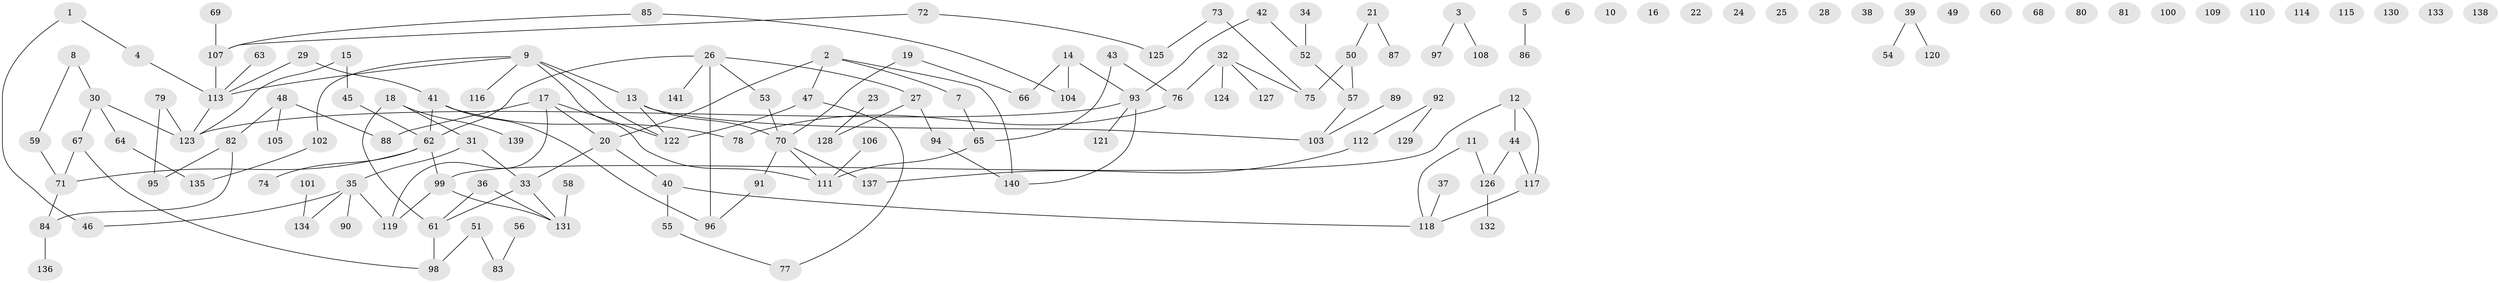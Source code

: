 // Generated by graph-tools (version 1.1) at 2025/00/03/09/25 03:00:52]
// undirected, 141 vertices, 148 edges
graph export_dot {
graph [start="1"]
  node [color=gray90,style=filled];
  1;
  2;
  3;
  4;
  5;
  6;
  7;
  8;
  9;
  10;
  11;
  12;
  13;
  14;
  15;
  16;
  17;
  18;
  19;
  20;
  21;
  22;
  23;
  24;
  25;
  26;
  27;
  28;
  29;
  30;
  31;
  32;
  33;
  34;
  35;
  36;
  37;
  38;
  39;
  40;
  41;
  42;
  43;
  44;
  45;
  46;
  47;
  48;
  49;
  50;
  51;
  52;
  53;
  54;
  55;
  56;
  57;
  58;
  59;
  60;
  61;
  62;
  63;
  64;
  65;
  66;
  67;
  68;
  69;
  70;
  71;
  72;
  73;
  74;
  75;
  76;
  77;
  78;
  79;
  80;
  81;
  82;
  83;
  84;
  85;
  86;
  87;
  88;
  89;
  90;
  91;
  92;
  93;
  94;
  95;
  96;
  97;
  98;
  99;
  100;
  101;
  102;
  103;
  104;
  105;
  106;
  107;
  108;
  109;
  110;
  111;
  112;
  113;
  114;
  115;
  116;
  117;
  118;
  119;
  120;
  121;
  122;
  123;
  124;
  125;
  126;
  127;
  128;
  129;
  130;
  131;
  132;
  133;
  134;
  135;
  136;
  137;
  138;
  139;
  140;
  141;
  1 -- 4;
  1 -- 46;
  2 -- 7;
  2 -- 20;
  2 -- 47;
  2 -- 140;
  3 -- 97;
  3 -- 108;
  4 -- 113;
  5 -- 86;
  7 -- 65;
  8 -- 30;
  8 -- 59;
  9 -- 13;
  9 -- 102;
  9 -- 111;
  9 -- 113;
  9 -- 116;
  9 -- 122;
  11 -- 118;
  11 -- 126;
  12 -- 44;
  12 -- 99;
  12 -- 117;
  13 -- 70;
  13 -- 103;
  13 -- 122;
  14 -- 66;
  14 -- 93;
  14 -- 104;
  15 -- 45;
  15 -- 123;
  17 -- 20;
  17 -- 88;
  17 -- 119;
  17 -- 122;
  18 -- 31;
  18 -- 61;
  18 -- 139;
  19 -- 66;
  19 -- 70;
  20 -- 33;
  20 -- 40;
  21 -- 50;
  21 -- 87;
  23 -- 128;
  26 -- 27;
  26 -- 53;
  26 -- 62;
  26 -- 96;
  26 -- 141;
  27 -- 94;
  27 -- 128;
  29 -- 41;
  29 -- 113;
  30 -- 64;
  30 -- 67;
  30 -- 123;
  31 -- 33;
  31 -- 35;
  32 -- 75;
  32 -- 76;
  32 -- 124;
  32 -- 127;
  33 -- 61;
  33 -- 131;
  34 -- 52;
  35 -- 46;
  35 -- 90;
  35 -- 119;
  35 -- 134;
  36 -- 61;
  36 -- 131;
  37 -- 118;
  39 -- 54;
  39 -- 120;
  40 -- 55;
  40 -- 118;
  41 -- 62;
  41 -- 78;
  41 -- 96;
  42 -- 52;
  42 -- 93;
  43 -- 65;
  43 -- 76;
  44 -- 117;
  44 -- 126;
  45 -- 62;
  47 -- 77;
  47 -- 122;
  48 -- 82;
  48 -- 88;
  48 -- 105;
  50 -- 57;
  50 -- 75;
  51 -- 83;
  51 -- 98;
  52 -- 57;
  53 -- 70;
  55 -- 77;
  56 -- 83;
  57 -- 103;
  58 -- 131;
  59 -- 71;
  61 -- 98;
  62 -- 71;
  62 -- 74;
  62 -- 99;
  63 -- 113;
  64 -- 135;
  65 -- 111;
  67 -- 71;
  67 -- 98;
  69 -- 107;
  70 -- 91;
  70 -- 111;
  70 -- 137;
  71 -- 84;
  72 -- 107;
  72 -- 125;
  73 -- 75;
  73 -- 125;
  76 -- 78;
  79 -- 95;
  79 -- 123;
  82 -- 84;
  82 -- 95;
  84 -- 136;
  85 -- 104;
  85 -- 107;
  89 -- 103;
  91 -- 96;
  92 -- 112;
  92 -- 129;
  93 -- 121;
  93 -- 123;
  93 -- 140;
  94 -- 140;
  99 -- 119;
  99 -- 131;
  101 -- 134;
  102 -- 135;
  106 -- 111;
  107 -- 113;
  112 -- 137;
  113 -- 123;
  117 -- 118;
  126 -- 132;
}
